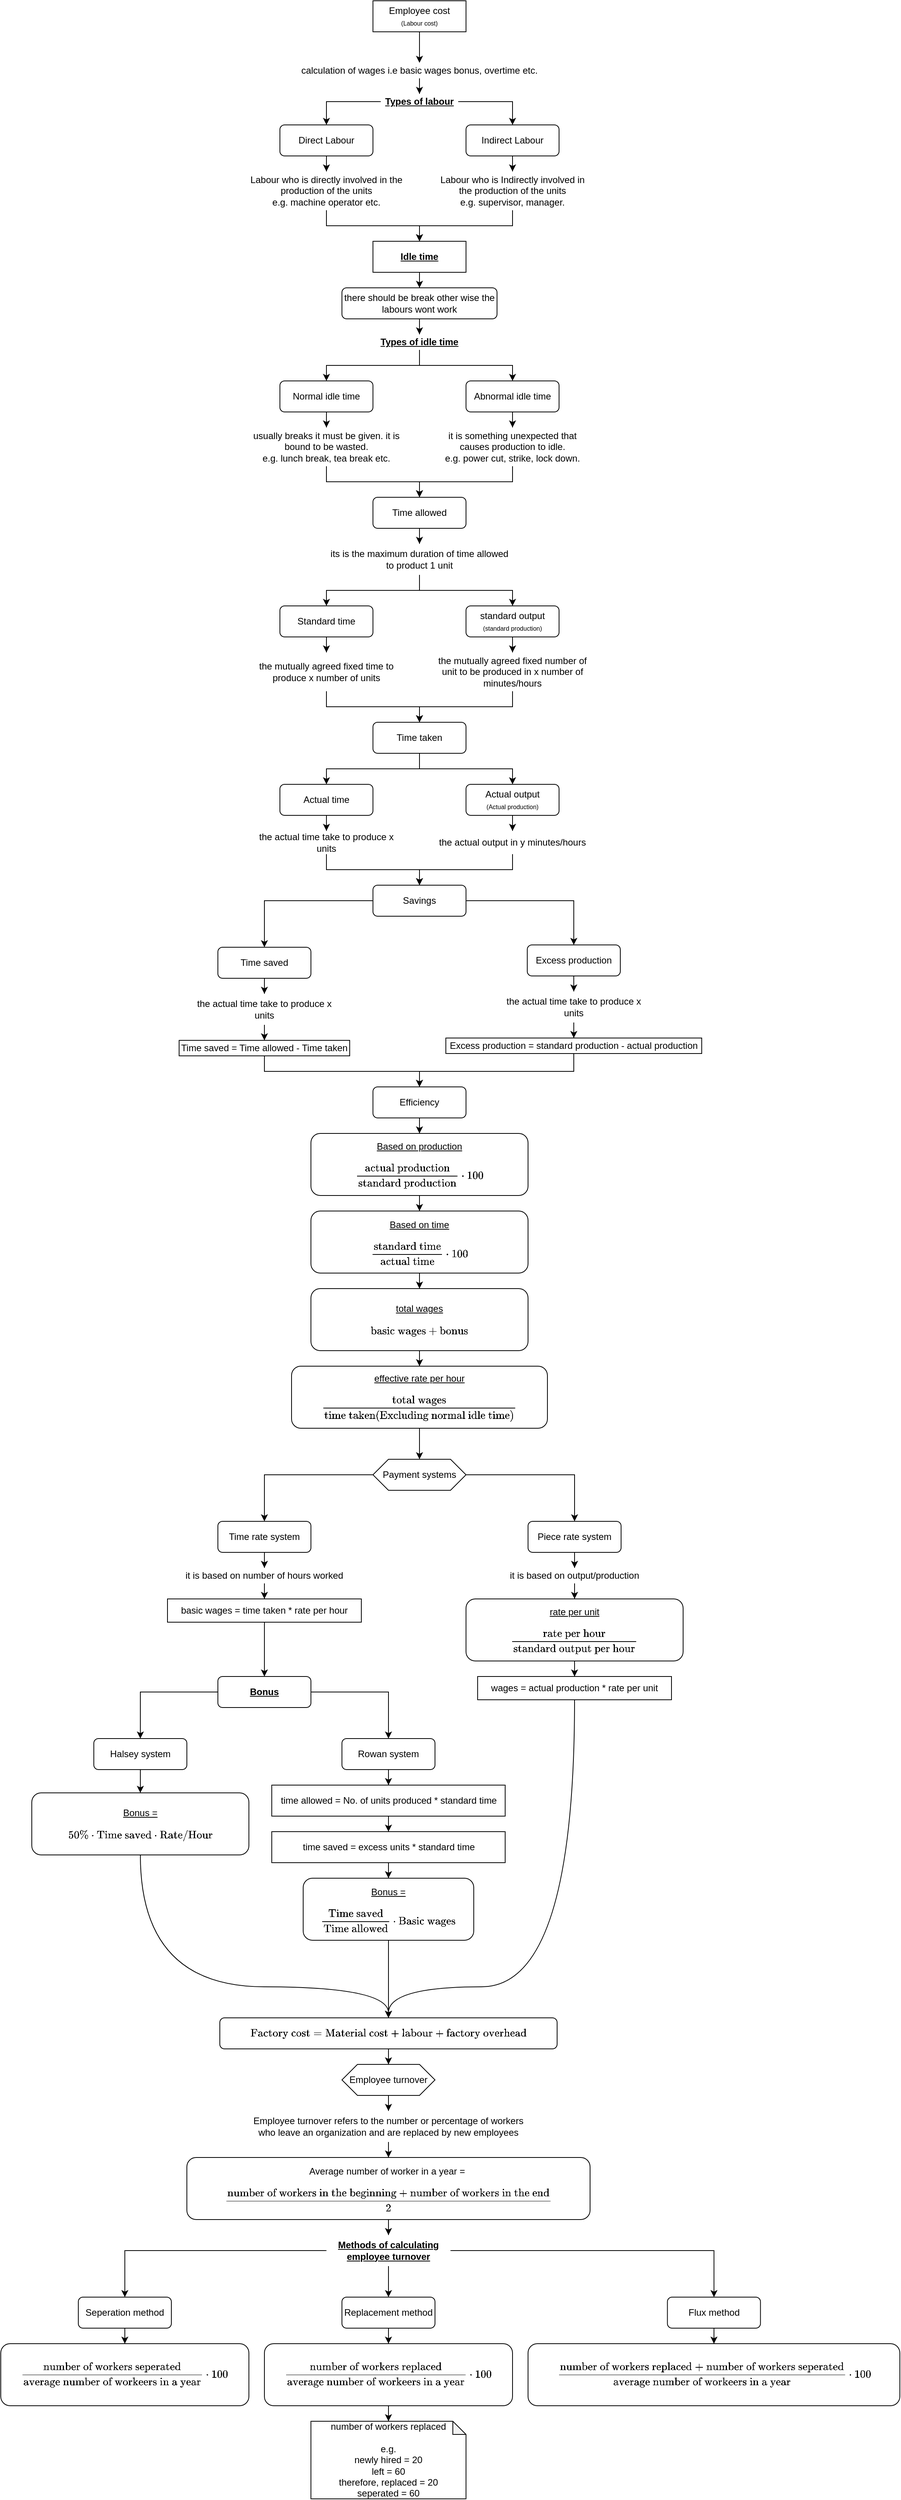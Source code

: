 <mxfile version="15.0.6" type="github">
  <diagram id="CyPvhByOn69fHsdpHqbr" name="Page-1">
    <mxGraphModel dx="1958" dy="627" grid="1" gridSize="10" guides="1" tooltips="1" connect="1" arrows="1" fold="1" page="1" pageScale="1" pageWidth="850" pageHeight="1100" math="1" shadow="0">
      <root>
        <mxCell id="0" />
        <mxCell id="1" parent="0" />
        <mxCell id="h90uzLbG_IrZYUISlAX0-3" style="edgeStyle=orthogonalEdgeStyle;rounded=0;orthogonalLoop=1;jettySize=auto;html=1;" parent="1" source="h90uzLbG_IrZYUISlAX0-1" target="h90uzLbG_IrZYUISlAX0-2" edge="1">
          <mxGeometry relative="1" as="geometry" />
        </mxCell>
        <mxCell id="h90uzLbG_IrZYUISlAX0-1" value="&lt;div&gt;Employee cost&lt;/div&gt;&lt;font style=&quot;font-size: 8px&quot;&gt;(Labour cost)&lt;/font&gt;" style="rounded=0;whiteSpace=wrap;html=1;" parent="1" vertex="1">
          <mxGeometry x="360" width="120" height="40" as="geometry" />
        </mxCell>
        <mxCell id="h90uzLbG_IrZYUISlAX0-8" style="edgeStyle=orthogonalEdgeStyle;rounded=0;orthogonalLoop=1;jettySize=auto;html=1;" parent="1" source="h90uzLbG_IrZYUISlAX0-2" target="h90uzLbG_IrZYUISlAX0-5" edge="1">
          <mxGeometry relative="1" as="geometry" />
        </mxCell>
        <mxCell id="h90uzLbG_IrZYUISlAX0-2" value="calculation of wages i.e basic wages bonus, overtime etc." style="text;html=1;strokeColor=none;fillColor=none;align=center;verticalAlign=middle;whiteSpace=wrap;rounded=0;" parent="1" vertex="1">
          <mxGeometry x="240" y="80" width="360" height="20" as="geometry" />
        </mxCell>
        <mxCell id="h90uzLbG_IrZYUISlAX0-11" style="edgeStyle=orthogonalEdgeStyle;rounded=0;orthogonalLoop=1;jettySize=auto;html=1;" parent="1" source="h90uzLbG_IrZYUISlAX0-5" target="h90uzLbG_IrZYUISlAX0-9" edge="1">
          <mxGeometry relative="1" as="geometry" />
        </mxCell>
        <mxCell id="h90uzLbG_IrZYUISlAX0-12" style="edgeStyle=orthogonalEdgeStyle;rounded=0;orthogonalLoop=1;jettySize=auto;html=1;" parent="1" source="h90uzLbG_IrZYUISlAX0-5" target="h90uzLbG_IrZYUISlAX0-10" edge="1">
          <mxGeometry relative="1" as="geometry" />
        </mxCell>
        <mxCell id="h90uzLbG_IrZYUISlAX0-5" value="&lt;u&gt;&lt;b&gt;Types of labour&lt;/b&gt;&lt;/u&gt;" style="text;html=1;strokeColor=none;fillColor=none;align=center;verticalAlign=middle;whiteSpace=wrap;rounded=0;" parent="1" vertex="1">
          <mxGeometry x="370" y="120" width="100" height="20" as="geometry" />
        </mxCell>
        <mxCell id="h90uzLbG_IrZYUISlAX0-15" style="edgeStyle=orthogonalEdgeStyle;rounded=0;orthogonalLoop=1;jettySize=auto;html=1;" parent="1" source="h90uzLbG_IrZYUISlAX0-9" target="h90uzLbG_IrZYUISlAX0-13" edge="1">
          <mxGeometry relative="1" as="geometry">
            <mxPoint x="300" y="220" as="targetPoint" />
          </mxGeometry>
        </mxCell>
        <mxCell id="h90uzLbG_IrZYUISlAX0-9" value="Direct Labour" style="rounded=1;whiteSpace=wrap;html=1;" parent="1" vertex="1">
          <mxGeometry x="240" y="160" width="120" height="40" as="geometry" />
        </mxCell>
        <mxCell id="h90uzLbG_IrZYUISlAX0-16" style="edgeStyle=orthogonalEdgeStyle;rounded=0;orthogonalLoop=1;jettySize=auto;html=1;" parent="1" source="h90uzLbG_IrZYUISlAX0-10" target="h90uzLbG_IrZYUISlAX0-14" edge="1">
          <mxGeometry relative="1" as="geometry" />
        </mxCell>
        <mxCell id="h90uzLbG_IrZYUISlAX0-10" value="Indirect Labour" style="rounded=1;whiteSpace=wrap;html=1;" parent="1" vertex="1">
          <mxGeometry x="480" y="160" width="120" height="40" as="geometry" />
        </mxCell>
        <mxCell id="h90uzLbG_IrZYUISlAX0-65" style="edgeStyle=orthogonalEdgeStyle;rounded=0;orthogonalLoop=1;jettySize=auto;html=1;" parent="1" source="h90uzLbG_IrZYUISlAX0-13" target="h90uzLbG_IrZYUISlAX0-17" edge="1">
          <mxGeometry relative="1" as="geometry" />
        </mxCell>
        <mxCell id="h90uzLbG_IrZYUISlAX0-13" value="&lt;div&gt;Labour who is directly involved in the production of the units&lt;/div&gt;e.g. machine operator etc." style="text;html=1;strokeColor=none;fillColor=none;align=center;verticalAlign=middle;whiteSpace=wrap;rounded=0;" parent="1" vertex="1">
          <mxGeometry x="200" y="220" width="200" height="50" as="geometry" />
        </mxCell>
        <mxCell id="h90uzLbG_IrZYUISlAX0-64" style="edgeStyle=orthogonalEdgeStyle;rounded=0;orthogonalLoop=1;jettySize=auto;html=1;" parent="1" source="h90uzLbG_IrZYUISlAX0-14" target="h90uzLbG_IrZYUISlAX0-17" edge="1">
          <mxGeometry relative="1" as="geometry" />
        </mxCell>
        <mxCell id="h90uzLbG_IrZYUISlAX0-14" value="Labour who is Indirectly involved in the production of the units&lt;br&gt;e.g. supervisor, manager." style="text;html=1;strokeColor=none;fillColor=none;align=center;verticalAlign=middle;whiteSpace=wrap;rounded=0;" parent="1" vertex="1">
          <mxGeometry x="440" y="220" width="200" height="50" as="geometry" />
        </mxCell>
        <mxCell id="h90uzLbG_IrZYUISlAX0-22" style="edgeStyle=orthogonalEdgeStyle;rounded=0;orthogonalLoop=1;jettySize=auto;html=1;" parent="1" source="h90uzLbG_IrZYUISlAX0-17" target="h90uzLbG_IrZYUISlAX0-21" edge="1">
          <mxGeometry relative="1" as="geometry" />
        </mxCell>
        <mxCell id="h90uzLbG_IrZYUISlAX0-17" value="&lt;u&gt;&lt;b&gt;Idle time&lt;br&gt;&lt;/b&gt;&lt;/u&gt;" style="rounded=0;whiteSpace=wrap;html=1;fontFamily=Helvetica;fontSize=12;fontColor=#000000;align=center;gradientColor=none;" parent="1" vertex="1">
          <mxGeometry x="360" y="310" width="120" height="40" as="geometry" />
        </mxCell>
        <mxCell id="h90uzLbG_IrZYUISlAX0-24" style="edgeStyle=orthogonalEdgeStyle;rounded=0;orthogonalLoop=1;jettySize=auto;html=1;" parent="1" source="h90uzLbG_IrZYUISlAX0-21" target="h90uzLbG_IrZYUISlAX0-23" edge="1">
          <mxGeometry relative="1" as="geometry" />
        </mxCell>
        <mxCell id="h90uzLbG_IrZYUISlAX0-21" value="there should be break other wise the labours wont work" style="rounded=1;whiteSpace=wrap;html=1;" parent="1" vertex="1">
          <mxGeometry x="320" y="370" width="200" height="40" as="geometry" />
        </mxCell>
        <mxCell id="h90uzLbG_IrZYUISlAX0-27" style="edgeStyle=orthogonalEdgeStyle;rounded=0;orthogonalLoop=1;jettySize=auto;html=1;" parent="1" source="h90uzLbG_IrZYUISlAX0-23" target="h90uzLbG_IrZYUISlAX0-25" edge="1">
          <mxGeometry relative="1" as="geometry" />
        </mxCell>
        <mxCell id="h90uzLbG_IrZYUISlAX0-28" style="edgeStyle=orthogonalEdgeStyle;rounded=0;orthogonalLoop=1;jettySize=auto;html=1;" parent="1" source="h90uzLbG_IrZYUISlAX0-23" target="h90uzLbG_IrZYUISlAX0-26" edge="1">
          <mxGeometry relative="1" as="geometry" />
        </mxCell>
        <mxCell id="h90uzLbG_IrZYUISlAX0-23" value="&lt;u&gt;&lt;b&gt;Types of idle time&lt;br&gt;&lt;/b&gt;&lt;/u&gt;" style="text;html=1;strokeColor=none;fillColor=none;align=center;verticalAlign=middle;whiteSpace=wrap;rounded=0;" parent="1" vertex="1">
          <mxGeometry x="360" y="430" width="120" height="20" as="geometry" />
        </mxCell>
        <mxCell id="h90uzLbG_IrZYUISlAX0-30" style="edgeStyle=orthogonalEdgeStyle;rounded=0;orthogonalLoop=1;jettySize=auto;html=1;" parent="1" source="h90uzLbG_IrZYUISlAX0-25" target="h90uzLbG_IrZYUISlAX0-29" edge="1">
          <mxGeometry relative="1" as="geometry" />
        </mxCell>
        <mxCell id="h90uzLbG_IrZYUISlAX0-25" value="Normal idle time" style="rounded=1;whiteSpace=wrap;html=1;" parent="1" vertex="1">
          <mxGeometry x="240" y="490" width="120" height="40" as="geometry" />
        </mxCell>
        <mxCell id="h90uzLbG_IrZYUISlAX0-32" style="edgeStyle=orthogonalEdgeStyle;rounded=0;orthogonalLoop=1;jettySize=auto;html=1;" parent="1" source="h90uzLbG_IrZYUISlAX0-26" target="h90uzLbG_IrZYUISlAX0-31" edge="1">
          <mxGeometry relative="1" as="geometry" />
        </mxCell>
        <mxCell id="h90uzLbG_IrZYUISlAX0-26" value="Abnormal idle time" style="rounded=1;whiteSpace=wrap;html=1;" parent="1" vertex="1">
          <mxGeometry x="480" y="490" width="120" height="40" as="geometry" />
        </mxCell>
        <mxCell id="h90uzLbG_IrZYUISlAX0-35" style="edgeStyle=orthogonalEdgeStyle;rounded=0;orthogonalLoop=1;jettySize=auto;html=1;" parent="1" source="h90uzLbG_IrZYUISlAX0-29" target="h90uzLbG_IrZYUISlAX0-33" edge="1">
          <mxGeometry relative="1" as="geometry" />
        </mxCell>
        <mxCell id="h90uzLbG_IrZYUISlAX0-29" value="&lt;div&gt;usually breaks it must be given. it is bound to be wasted.&lt;/div&gt;&lt;div&gt;e.g. lunch break, tea break etc.&lt;br&gt;&lt;/div&gt;" style="text;html=1;strokeColor=none;fillColor=none;align=center;verticalAlign=middle;whiteSpace=wrap;rounded=0;" parent="1" vertex="1">
          <mxGeometry x="200" y="550" width="200" height="50" as="geometry" />
        </mxCell>
        <mxCell id="h90uzLbG_IrZYUISlAX0-34" style="edgeStyle=orthogonalEdgeStyle;rounded=0;orthogonalLoop=1;jettySize=auto;html=1;" parent="1" source="h90uzLbG_IrZYUISlAX0-31" target="h90uzLbG_IrZYUISlAX0-33" edge="1">
          <mxGeometry relative="1" as="geometry" />
        </mxCell>
        <mxCell id="h90uzLbG_IrZYUISlAX0-31" value="&lt;div&gt;it is something unexpected that causes production to idle.&lt;/div&gt;&lt;div&gt;e.g. power cut, strike, lock down.&lt;br&gt;&lt;/div&gt;" style="text;html=1;strokeColor=none;fillColor=none;align=center;verticalAlign=middle;whiteSpace=wrap;rounded=0;" parent="1" vertex="1">
          <mxGeometry x="440" y="550" width="200" height="50" as="geometry" />
        </mxCell>
        <mxCell id="h90uzLbG_IrZYUISlAX0-40" style="edgeStyle=orthogonalEdgeStyle;rounded=0;orthogonalLoop=1;jettySize=auto;html=1;" parent="1" source="h90uzLbG_IrZYUISlAX0-33" target="h90uzLbG_IrZYUISlAX0-37" edge="1">
          <mxGeometry relative="1" as="geometry" />
        </mxCell>
        <mxCell id="h90uzLbG_IrZYUISlAX0-33" value="Time allowed" style="rounded=1;whiteSpace=wrap;html=1;" parent="1" vertex="1">
          <mxGeometry x="360" y="640" width="120" height="40" as="geometry" />
        </mxCell>
        <mxCell id="h90uzLbG_IrZYUISlAX0-44" style="edgeStyle=orthogonalEdgeStyle;rounded=0;orthogonalLoop=1;jettySize=auto;html=1;" parent="1" source="h90uzLbG_IrZYUISlAX0-37" target="h90uzLbG_IrZYUISlAX0-42" edge="1">
          <mxGeometry relative="1" as="geometry" />
        </mxCell>
        <mxCell id="h90uzLbG_IrZYUISlAX0-45" style="edgeStyle=orthogonalEdgeStyle;rounded=0;orthogonalLoop=1;jettySize=auto;html=1;" parent="1" source="h90uzLbG_IrZYUISlAX0-37" target="h90uzLbG_IrZYUISlAX0-43" edge="1">
          <mxGeometry relative="1" as="geometry" />
        </mxCell>
        <mxCell id="h90uzLbG_IrZYUISlAX0-37" value="its is the maximum duration of time allowed to product 1 unit" style="text;html=1;strokeColor=none;fillColor=none;align=center;verticalAlign=middle;whiteSpace=wrap;rounded=0;" parent="1" vertex="1">
          <mxGeometry x="300" y="700" width="240" height="40" as="geometry" />
        </mxCell>
        <mxCell id="h90uzLbG_IrZYUISlAX0-47" style="edgeStyle=orthogonalEdgeStyle;rounded=0;orthogonalLoop=1;jettySize=auto;html=1;" parent="1" source="h90uzLbG_IrZYUISlAX0-42" target="h90uzLbG_IrZYUISlAX0-46" edge="1">
          <mxGeometry relative="1" as="geometry" />
        </mxCell>
        <mxCell id="h90uzLbG_IrZYUISlAX0-42" value="Standard time" style="rounded=1;whiteSpace=wrap;html=1;" parent="1" vertex="1">
          <mxGeometry x="240" y="780" width="120" height="40" as="geometry" />
        </mxCell>
        <mxCell id="h90uzLbG_IrZYUISlAX0-49" style="edgeStyle=orthogonalEdgeStyle;rounded=0;orthogonalLoop=1;jettySize=auto;html=1;" parent="1" source="h90uzLbG_IrZYUISlAX0-43" target="h90uzLbG_IrZYUISlAX0-48" edge="1">
          <mxGeometry relative="1" as="geometry" />
        </mxCell>
        <mxCell id="h90uzLbG_IrZYUISlAX0-43" value="&lt;div&gt;standard output&lt;/div&gt;&lt;font style=&quot;font-size: 8px&quot;&gt;(standard production)&lt;/font&gt;" style="rounded=1;whiteSpace=wrap;html=1;" parent="1" vertex="1">
          <mxGeometry x="480" y="780" width="120" height="40" as="geometry" />
        </mxCell>
        <mxCell id="h90uzLbG_IrZYUISlAX0-52" style="edgeStyle=orthogonalEdgeStyle;rounded=0;orthogonalLoop=1;jettySize=auto;html=1;" parent="1" source="h90uzLbG_IrZYUISlAX0-46" target="h90uzLbG_IrZYUISlAX0-50" edge="1">
          <mxGeometry relative="1" as="geometry" />
        </mxCell>
        <mxCell id="h90uzLbG_IrZYUISlAX0-46" value="the mutually agreed fixed time to produce x number of units" style="text;html=1;strokeColor=none;fillColor=none;align=center;verticalAlign=middle;whiteSpace=wrap;rounded=0;" parent="1" vertex="1">
          <mxGeometry x="200" y="840" width="200" height="50" as="geometry" />
        </mxCell>
        <mxCell id="h90uzLbG_IrZYUISlAX0-51" style="edgeStyle=orthogonalEdgeStyle;rounded=0;orthogonalLoop=1;jettySize=auto;html=1;" parent="1" source="h90uzLbG_IrZYUISlAX0-48" target="h90uzLbG_IrZYUISlAX0-50" edge="1">
          <mxGeometry relative="1" as="geometry" />
        </mxCell>
        <mxCell id="h90uzLbG_IrZYUISlAX0-48" value="the mutually agreed fixed number of unit to be produced in x number of minutes/hours" style="text;html=1;strokeColor=none;fillColor=none;align=center;verticalAlign=middle;whiteSpace=wrap;rounded=0;" parent="1" vertex="1">
          <mxGeometry x="440" y="840" width="200" height="50" as="geometry" />
        </mxCell>
        <mxCell id="h90uzLbG_IrZYUISlAX0-56" style="edgeStyle=orthogonalEdgeStyle;rounded=0;orthogonalLoop=1;jettySize=auto;html=1;" parent="1" source="h90uzLbG_IrZYUISlAX0-50" target="h90uzLbG_IrZYUISlAX0-53" edge="1">
          <mxGeometry relative="1" as="geometry" />
        </mxCell>
        <mxCell id="h90uzLbG_IrZYUISlAX0-57" style="edgeStyle=orthogonalEdgeStyle;rounded=0;orthogonalLoop=1;jettySize=auto;html=1;" parent="1" source="h90uzLbG_IrZYUISlAX0-50" target="h90uzLbG_IrZYUISlAX0-54" edge="1">
          <mxGeometry relative="1" as="geometry" />
        </mxCell>
        <mxCell id="h90uzLbG_IrZYUISlAX0-50" value="Time taken" style="rounded=1;whiteSpace=wrap;html=1;" parent="1" vertex="1">
          <mxGeometry x="360" y="930" width="120" height="40" as="geometry" />
        </mxCell>
        <mxCell id="h90uzLbG_IrZYUISlAX0-61" style="edgeStyle=orthogonalEdgeStyle;rounded=0;orthogonalLoop=1;jettySize=auto;html=1;" parent="1" source="h90uzLbG_IrZYUISlAX0-53" target="h90uzLbG_IrZYUISlAX0-60" edge="1">
          <mxGeometry relative="1" as="geometry" />
        </mxCell>
        <mxCell id="h90uzLbG_IrZYUISlAX0-53" value="Actual time" style="rounded=1;whiteSpace=wrap;html=1;" parent="1" vertex="1">
          <mxGeometry x="240" y="1010" width="120" height="40" as="geometry" />
        </mxCell>
        <mxCell id="h90uzLbG_IrZYUISlAX0-63" style="edgeStyle=orthogonalEdgeStyle;rounded=0;orthogonalLoop=1;jettySize=auto;html=1;" parent="1" source="h90uzLbG_IrZYUISlAX0-54" target="h90uzLbG_IrZYUISlAX0-62" edge="1">
          <mxGeometry relative="1" as="geometry" />
        </mxCell>
        <mxCell id="h90uzLbG_IrZYUISlAX0-54" value="&lt;div&gt;Actual output&lt;/div&gt;&lt;font style=&quot;font-size: 8px&quot;&gt;(Actual production)&lt;/font&gt;" style="rounded=1;whiteSpace=wrap;html=1;" parent="1" vertex="1">
          <mxGeometry x="480" y="1010" width="120" height="40" as="geometry" />
        </mxCell>
        <mxCell id="h90uzLbG_IrZYUISlAX0-68" style="edgeStyle=orthogonalEdgeStyle;rounded=0;orthogonalLoop=1;jettySize=auto;html=1;" parent="1" source="h90uzLbG_IrZYUISlAX0-60" target="h90uzLbG_IrZYUISlAX0-66" edge="1">
          <mxGeometry relative="1" as="geometry" />
        </mxCell>
        <mxCell id="h90uzLbG_IrZYUISlAX0-60" value="the actual time take to produce x units" style="text;html=1;strokeColor=none;fillColor=none;align=center;verticalAlign=middle;whiteSpace=wrap;rounded=0;" parent="1" vertex="1">
          <mxGeometry x="200" y="1070" width="200" height="30" as="geometry" />
        </mxCell>
        <mxCell id="h90uzLbG_IrZYUISlAX0-67" style="edgeStyle=orthogonalEdgeStyle;rounded=0;orthogonalLoop=1;jettySize=auto;html=1;" parent="1" source="h90uzLbG_IrZYUISlAX0-62" target="h90uzLbG_IrZYUISlAX0-66" edge="1">
          <mxGeometry relative="1" as="geometry" />
        </mxCell>
        <mxCell id="h90uzLbG_IrZYUISlAX0-62" value="the actual output in y minutes/hours" style="text;html=1;strokeColor=none;fillColor=none;align=center;verticalAlign=middle;whiteSpace=wrap;rounded=0;" parent="1" vertex="1">
          <mxGeometry x="440" y="1070" width="200" height="30" as="geometry" />
        </mxCell>
        <mxCell id="h90uzLbG_IrZYUISlAX0-71" style="edgeStyle=orthogonalEdgeStyle;rounded=0;orthogonalLoop=1;jettySize=auto;html=1;" parent="1" source="h90uzLbG_IrZYUISlAX0-66" target="h90uzLbG_IrZYUISlAX0-69" edge="1">
          <mxGeometry relative="1" as="geometry" />
        </mxCell>
        <mxCell id="h90uzLbG_IrZYUISlAX0-72" style="edgeStyle=orthogonalEdgeStyle;rounded=0;orthogonalLoop=1;jettySize=auto;html=1;" parent="1" source="h90uzLbG_IrZYUISlAX0-66" target="h90uzLbG_IrZYUISlAX0-70" edge="1">
          <mxGeometry relative="1" as="geometry" />
        </mxCell>
        <mxCell id="h90uzLbG_IrZYUISlAX0-66" value="Savings" style="rounded=1;whiteSpace=wrap;html=1;" parent="1" vertex="1">
          <mxGeometry x="360" y="1140" width="120" height="40" as="geometry" />
        </mxCell>
        <mxCell id="h90uzLbG_IrZYUISlAX0-74" style="edgeStyle=orthogonalEdgeStyle;rounded=0;orthogonalLoop=1;jettySize=auto;html=1;" parent="1" source="h90uzLbG_IrZYUISlAX0-69" target="h90uzLbG_IrZYUISlAX0-73" edge="1">
          <mxGeometry relative="1" as="geometry" />
        </mxCell>
        <mxCell id="h90uzLbG_IrZYUISlAX0-69" value="Time saved" style="rounded=1;whiteSpace=wrap;html=1;" parent="1" vertex="1">
          <mxGeometry x="160" y="1220" width="120" height="40" as="geometry" />
        </mxCell>
        <mxCell id="h90uzLbG_IrZYUISlAX0-76" style="edgeStyle=orthogonalEdgeStyle;rounded=0;orthogonalLoop=1;jettySize=auto;html=1;" parent="1" source="h90uzLbG_IrZYUISlAX0-70" target="h90uzLbG_IrZYUISlAX0-75" edge="1">
          <mxGeometry relative="1" as="geometry" />
        </mxCell>
        <mxCell id="h90uzLbG_IrZYUISlAX0-70" value="Excess production" style="rounded=1;whiteSpace=wrap;html=1;" parent="1" vertex="1">
          <mxGeometry x="559" y="1217" width="120" height="40" as="geometry" />
        </mxCell>
        <mxCell id="h90uzLbG_IrZYUISlAX0-82" style="edgeStyle=orthogonalEdgeStyle;rounded=0;orthogonalLoop=1;jettySize=auto;html=1;entryX=0.5;entryY=0;entryDx=0;entryDy=0;" parent="1" source="h90uzLbG_IrZYUISlAX0-73" target="h90uzLbG_IrZYUISlAX0-80" edge="1">
          <mxGeometry relative="1" as="geometry" />
        </mxCell>
        <mxCell id="h90uzLbG_IrZYUISlAX0-73" value="the actual time take to produce x units" style="text;html=1;strokeColor=none;fillColor=none;align=center;verticalAlign=middle;whiteSpace=wrap;rounded=0;" parent="1" vertex="1">
          <mxGeometry x="120" y="1280" width="200" height="40" as="geometry" />
        </mxCell>
        <mxCell id="h90uzLbG_IrZYUISlAX0-84" style="edgeStyle=orthogonalEdgeStyle;rounded=0;orthogonalLoop=1;jettySize=auto;html=1;" parent="1" source="h90uzLbG_IrZYUISlAX0-75" target="h90uzLbG_IrZYUISlAX0-83" edge="1">
          <mxGeometry relative="1" as="geometry" />
        </mxCell>
        <mxCell id="h90uzLbG_IrZYUISlAX0-75" value="the actual time take to produce x units" style="text;html=1;strokeColor=none;fillColor=none;align=center;verticalAlign=middle;whiteSpace=wrap;rounded=0;" parent="1" vertex="1">
          <mxGeometry x="519" y="1277" width="200" height="40" as="geometry" />
        </mxCell>
        <mxCell id="h90uzLbG_IrZYUISlAX0-87" style="edgeStyle=orthogonalEdgeStyle;rounded=0;orthogonalLoop=1;jettySize=auto;html=1;" parent="1" source="h90uzLbG_IrZYUISlAX0-80" target="h90uzLbG_IrZYUISlAX0-85" edge="1">
          <mxGeometry relative="1" as="geometry">
            <Array as="points">
              <mxPoint x="220" y="1380" />
              <mxPoint x="420" y="1380" />
            </Array>
          </mxGeometry>
        </mxCell>
        <mxCell id="h90uzLbG_IrZYUISlAX0-80" value="Time saved = Time allowed - Time taken" style="rounded=0;whiteSpace=wrap;html=1;" parent="1" vertex="1">
          <mxGeometry x="110" y="1340" width="220" height="20" as="geometry" />
        </mxCell>
        <mxCell id="h90uzLbG_IrZYUISlAX0-86" style="edgeStyle=orthogonalEdgeStyle;rounded=0;orthogonalLoop=1;jettySize=auto;html=1;" parent="1" source="h90uzLbG_IrZYUISlAX0-83" target="h90uzLbG_IrZYUISlAX0-85" edge="1">
          <mxGeometry relative="1" as="geometry">
            <Array as="points">
              <mxPoint x="619" y="1380" />
              <mxPoint x="420" y="1380" />
            </Array>
          </mxGeometry>
        </mxCell>
        <mxCell id="h90uzLbG_IrZYUISlAX0-83" value="Excess production = standard production - actual production" style="rounded=0;whiteSpace=wrap;html=1;" parent="1" vertex="1">
          <mxGeometry x="454" y="1337" width="330" height="20" as="geometry" />
        </mxCell>
        <mxCell id="h90uzLbG_IrZYUISlAX0-90" style="edgeStyle=orthogonalEdgeStyle;rounded=0;orthogonalLoop=1;jettySize=auto;html=1;" parent="1" source="h90uzLbG_IrZYUISlAX0-85" target="h90uzLbG_IrZYUISlAX0-88" edge="1">
          <mxGeometry relative="1" as="geometry" />
        </mxCell>
        <mxCell id="h90uzLbG_IrZYUISlAX0-85" value="Efficiency" style="rounded=1;whiteSpace=wrap;html=1;" parent="1" vertex="1">
          <mxGeometry x="360" y="1400" width="120" height="40" as="geometry" />
        </mxCell>
        <mxCell id="h90uzLbG_IrZYUISlAX0-91" style="edgeStyle=orthogonalEdgeStyle;rounded=0;orthogonalLoop=1;jettySize=auto;html=1;" parent="1" source="h90uzLbG_IrZYUISlAX0-88" target="h90uzLbG_IrZYUISlAX0-89" edge="1">
          <mxGeometry relative="1" as="geometry" />
        </mxCell>
        <mxCell id="h90uzLbG_IrZYUISlAX0-88" value="&lt;div&gt;&lt;u&gt;Based on production&lt;/u&gt;&lt;/div&gt;&lt;div&gt;&lt;u&gt;&lt;br&gt;&lt;/u&gt;&lt;/div&gt;&lt;div&gt;`\text{actual production}/\text{standard production}*100`&lt;br&gt;&lt;/div&gt;" style="rounded=1;whiteSpace=wrap;html=1;" parent="1" vertex="1">
          <mxGeometry x="280" y="1460" width="280" height="80" as="geometry" />
        </mxCell>
        <mxCell id="h90uzLbG_IrZYUISlAX0-97" style="edgeStyle=orthogonalEdgeStyle;rounded=0;orthogonalLoop=1;jettySize=auto;html=1;" parent="1" source="h90uzLbG_IrZYUISlAX0-89" target="h90uzLbG_IrZYUISlAX0-92" edge="1">
          <mxGeometry relative="1" as="geometry" />
        </mxCell>
        <mxCell id="h90uzLbG_IrZYUISlAX0-89" value="&lt;div&gt;&lt;u&gt;Based on time&lt;br&gt;&lt;/u&gt;&lt;/div&gt;&lt;div&gt;&lt;u&gt;&lt;br&gt;&lt;/u&gt;&lt;/div&gt;&lt;div&gt;`\text{standard time}/\text{actual time}*100`&lt;br&gt;&lt;/div&gt;" style="rounded=1;whiteSpace=wrap;html=1;" parent="1" vertex="1">
          <mxGeometry x="280" y="1560" width="280" height="80" as="geometry" />
        </mxCell>
        <mxCell id="h90uzLbG_IrZYUISlAX0-94" style="edgeStyle=orthogonalEdgeStyle;rounded=0;orthogonalLoop=1;jettySize=auto;html=1;" parent="1" source="h90uzLbG_IrZYUISlAX0-92" target="h90uzLbG_IrZYUISlAX0-93" edge="1">
          <mxGeometry relative="1" as="geometry" />
        </mxCell>
        <mxCell id="h90uzLbG_IrZYUISlAX0-92" value="&lt;div&gt;&lt;u&gt;total wages&lt;br&gt;&lt;/u&gt;&lt;/div&gt;&lt;div&gt;&lt;u&gt;&lt;br&gt;&lt;/u&gt;&lt;/div&gt;&lt;div&gt;`\text{basic wages}+\text{bonus}`&lt;br&gt;&lt;/div&gt;" style="rounded=1;whiteSpace=wrap;html=1;" parent="1" vertex="1">
          <mxGeometry x="280" y="1660" width="280" height="80" as="geometry" />
        </mxCell>
        <mxCell id="h90uzLbG_IrZYUISlAX0-96" style="edgeStyle=orthogonalEdgeStyle;rounded=0;orthogonalLoop=1;jettySize=auto;html=1;" parent="1" source="h90uzLbG_IrZYUISlAX0-93" target="h90uzLbG_IrZYUISlAX0-95" edge="1">
          <mxGeometry relative="1" as="geometry" />
        </mxCell>
        <mxCell id="h90uzLbG_IrZYUISlAX0-93" value="&lt;div&gt;&lt;u&gt;effective rate per hour&lt;br&gt;&lt;/u&gt;&lt;/div&gt;&lt;div&gt;&lt;u&gt;&lt;br&gt;&lt;/u&gt;&lt;/div&gt;&lt;div&gt;`\text{total wages}/\text{time taken(Excluding normal idle time)}`&lt;br&gt;&lt;/div&gt;" style="rounded=1;whiteSpace=wrap;html=1;" parent="1" vertex="1">
          <mxGeometry x="255" y="1760" width="330" height="80" as="geometry" />
        </mxCell>
        <mxCell id="h90uzLbG_IrZYUISlAX0-100" style="edgeStyle=orthogonalEdgeStyle;rounded=0;orthogonalLoop=1;jettySize=auto;html=1;" parent="1" source="h90uzLbG_IrZYUISlAX0-95" target="h90uzLbG_IrZYUISlAX0-98" edge="1">
          <mxGeometry relative="1" as="geometry" />
        </mxCell>
        <mxCell id="h90uzLbG_IrZYUISlAX0-101" style="edgeStyle=orthogonalEdgeStyle;rounded=0;orthogonalLoop=1;jettySize=auto;html=1;" parent="1" source="h90uzLbG_IrZYUISlAX0-95" target="h90uzLbG_IrZYUISlAX0-99" edge="1">
          <mxGeometry relative="1" as="geometry" />
        </mxCell>
        <mxCell id="h90uzLbG_IrZYUISlAX0-95" value="Payment systems" style="shape=hexagon;perimeter=hexagonPerimeter2;whiteSpace=wrap;html=1;fixedSize=1;" parent="1" vertex="1">
          <mxGeometry x="360" y="1880" width="120" height="40" as="geometry" />
        </mxCell>
        <mxCell id="h90uzLbG_IrZYUISlAX0-103" style="edgeStyle=orthogonalEdgeStyle;rounded=0;orthogonalLoop=1;jettySize=auto;html=1;" parent="1" source="h90uzLbG_IrZYUISlAX0-98" target="h90uzLbG_IrZYUISlAX0-102" edge="1">
          <mxGeometry relative="1" as="geometry" />
        </mxCell>
        <mxCell id="h90uzLbG_IrZYUISlAX0-98" value="Time rate system" style="rounded=1;whiteSpace=wrap;html=1;" parent="1" vertex="1">
          <mxGeometry x="160" y="1960" width="120" height="40" as="geometry" />
        </mxCell>
        <mxCell id="h90uzLbG_IrZYUISlAX0-105" style="edgeStyle=orthogonalEdgeStyle;rounded=0;orthogonalLoop=1;jettySize=auto;html=1;" parent="1" source="h90uzLbG_IrZYUISlAX0-99" target="h90uzLbG_IrZYUISlAX0-104" edge="1">
          <mxGeometry relative="1" as="geometry" />
        </mxCell>
        <mxCell id="h90uzLbG_IrZYUISlAX0-99" value="Piece rate system" style="rounded=1;whiteSpace=wrap;html=1;" parent="1" vertex="1">
          <mxGeometry x="560" y="1960" width="120" height="40" as="geometry" />
        </mxCell>
        <mxCell id="h90uzLbG_IrZYUISlAX0-107" style="edgeStyle=orthogonalEdgeStyle;rounded=0;orthogonalLoop=1;jettySize=auto;html=1;" parent="1" source="h90uzLbG_IrZYUISlAX0-102" target="h90uzLbG_IrZYUISlAX0-106" edge="1">
          <mxGeometry relative="1" as="geometry" />
        </mxCell>
        <mxCell id="h90uzLbG_IrZYUISlAX0-102" value="it is based on number of hours worked" style="text;html=1;strokeColor=none;fillColor=none;align=center;verticalAlign=middle;whiteSpace=wrap;rounded=0;" parent="1" vertex="1">
          <mxGeometry x="80" y="2020" width="280" height="20" as="geometry" />
        </mxCell>
        <mxCell id="h90uzLbG_IrZYUISlAX0-111" style="edgeStyle=orthogonalEdgeStyle;rounded=0;orthogonalLoop=1;jettySize=auto;html=1;" parent="1" source="h90uzLbG_IrZYUISlAX0-104" target="h90uzLbG_IrZYUISlAX0-110" edge="1">
          <mxGeometry relative="1" as="geometry" />
        </mxCell>
        <mxCell id="h90uzLbG_IrZYUISlAX0-104" value="it is based on output/production" style="text;html=1;strokeColor=none;fillColor=none;align=center;verticalAlign=middle;whiteSpace=wrap;rounded=0;" parent="1" vertex="1">
          <mxGeometry x="480" y="2020" width="280" height="20" as="geometry" />
        </mxCell>
        <mxCell id="h90uzLbG_IrZYUISlAX0-115" style="edgeStyle=orthogonalEdgeStyle;rounded=0;orthogonalLoop=1;jettySize=auto;html=1;entryX=0.5;entryY=0;entryDx=0;entryDy=0;" parent="1" source="h90uzLbG_IrZYUISlAX0-106" target="h90uzLbG_IrZYUISlAX0-114" edge="1">
          <mxGeometry relative="1" as="geometry" />
        </mxCell>
        <mxCell id="h90uzLbG_IrZYUISlAX0-106" value="basic wages = time taken * rate per hour" style="rounded=0;whiteSpace=wrap;html=1;" parent="1" vertex="1">
          <mxGeometry x="95" y="2060" width="250" height="30" as="geometry" />
        </mxCell>
        <mxCell id="h90uzLbG_IrZYUISlAX0-147" style="edgeStyle=orthogonalEdgeStyle;curved=1;rounded=0;orthogonalLoop=1;jettySize=auto;html=1;" parent="1" source="h90uzLbG_IrZYUISlAX0-108" target="h90uzLbG_IrZYUISlAX0-130" edge="1">
          <mxGeometry relative="1" as="geometry">
            <Array as="points">
              <mxPoint x="620" y="2560" />
              <mxPoint x="380" y="2560" />
            </Array>
          </mxGeometry>
        </mxCell>
        <mxCell id="h90uzLbG_IrZYUISlAX0-108" value="wages = actual production * rate per unit" style="rounded=0;whiteSpace=wrap;html=1;" parent="1" vertex="1">
          <mxGeometry x="495" y="2160" width="250" height="30" as="geometry" />
        </mxCell>
        <mxCell id="h90uzLbG_IrZYUISlAX0-113" style="edgeStyle=orthogonalEdgeStyle;rounded=0;orthogonalLoop=1;jettySize=auto;html=1;entryX=0.5;entryY=0;entryDx=0;entryDy=0;" parent="1" source="h90uzLbG_IrZYUISlAX0-110" target="h90uzLbG_IrZYUISlAX0-108" edge="1">
          <mxGeometry relative="1" as="geometry" />
        </mxCell>
        <mxCell id="h90uzLbG_IrZYUISlAX0-110" value="&lt;div&gt;&lt;u&gt;rate per unit&lt;br&gt;&lt;/u&gt;&lt;/div&gt;&lt;div&gt;&lt;u&gt;&lt;br&gt;&lt;/u&gt;&lt;/div&gt;&lt;div&gt;`\text{rate per hour}/\text{standard output per hour}`&lt;br&gt;&lt;/div&gt;" style="rounded=1;whiteSpace=wrap;html=1;" parent="1" vertex="1">
          <mxGeometry x="480" y="2060" width="280" height="80" as="geometry" />
        </mxCell>
        <mxCell id="h90uzLbG_IrZYUISlAX0-118" style="edgeStyle=orthogonalEdgeStyle;rounded=0;orthogonalLoop=1;jettySize=auto;html=1;" parent="1" source="h90uzLbG_IrZYUISlAX0-114" target="h90uzLbG_IrZYUISlAX0-117" edge="1">
          <mxGeometry relative="1" as="geometry" />
        </mxCell>
        <mxCell id="h90uzLbG_IrZYUISlAX0-119" style="edgeStyle=orthogonalEdgeStyle;rounded=0;orthogonalLoop=1;jettySize=auto;html=1;" parent="1" source="h90uzLbG_IrZYUISlAX0-114" target="h90uzLbG_IrZYUISlAX0-116" edge="1">
          <mxGeometry relative="1" as="geometry" />
        </mxCell>
        <mxCell id="h90uzLbG_IrZYUISlAX0-114" value="&lt;u&gt;&lt;b&gt;Bonus&lt;/b&gt;&lt;/u&gt;" style="rounded=1;whiteSpace=wrap;html=1;" parent="1" vertex="1">
          <mxGeometry x="160" y="2160" width="120" height="40" as="geometry" />
        </mxCell>
        <mxCell id="h90uzLbG_IrZYUISlAX0-123" style="edgeStyle=orthogonalEdgeStyle;rounded=0;orthogonalLoop=1;jettySize=auto;html=1;" parent="1" source="h90uzLbG_IrZYUISlAX0-116" target="h90uzLbG_IrZYUISlAX0-122" edge="1">
          <mxGeometry relative="1" as="geometry" />
        </mxCell>
        <mxCell id="h90uzLbG_IrZYUISlAX0-116" value="Halsey system" style="rounded=1;whiteSpace=wrap;html=1;" parent="1" vertex="1">
          <mxGeometry y="2240" width="120" height="40" as="geometry" />
        </mxCell>
        <mxCell id="h90uzLbG_IrZYUISlAX0-126" style="edgeStyle=orthogonalEdgeStyle;rounded=0;orthogonalLoop=1;jettySize=auto;html=1;" parent="1" source="h90uzLbG_IrZYUISlAX0-117" target="h90uzLbG_IrZYUISlAX0-125" edge="1">
          <mxGeometry relative="1" as="geometry" />
        </mxCell>
        <mxCell id="h90uzLbG_IrZYUISlAX0-117" value="Rowan system" style="rounded=1;whiteSpace=wrap;html=1;" parent="1" vertex="1">
          <mxGeometry x="320" y="2240" width="120" height="40" as="geometry" />
        </mxCell>
        <mxCell id="h90uzLbG_IrZYUISlAX0-148" style="edgeStyle=orthogonalEdgeStyle;curved=1;rounded=0;orthogonalLoop=1;jettySize=auto;html=1;entryX=0.5;entryY=0;entryDx=0;entryDy=0;" parent="1" source="h90uzLbG_IrZYUISlAX0-122" target="h90uzLbG_IrZYUISlAX0-130" edge="1">
          <mxGeometry relative="1" as="geometry">
            <Array as="points">
              <mxPoint x="60" y="2560" />
              <mxPoint x="380" y="2560" />
            </Array>
          </mxGeometry>
        </mxCell>
        <mxCell id="h90uzLbG_IrZYUISlAX0-122" value="&lt;div&gt;&lt;u&gt;Bonus =&lt;br&gt;&lt;/u&gt;&lt;/div&gt;&lt;div&gt;&lt;u&gt;&lt;br&gt;&lt;/u&gt;&lt;/div&gt;&lt;div&gt;`50%*\text{Time saved}*\text{Rate/Hour}`&lt;br&gt;&lt;/div&gt;" style="rounded=1;whiteSpace=wrap;html=1;" parent="1" vertex="1">
          <mxGeometry x="-80" y="2310" width="280" height="80" as="geometry" />
        </mxCell>
        <mxCell id="h90uzLbG_IrZYUISlAX0-142" style="edgeStyle=orthogonalEdgeStyle;curved=1;rounded=0;orthogonalLoop=1;jettySize=auto;html=1;" parent="1" source="h90uzLbG_IrZYUISlAX0-124" target="h90uzLbG_IrZYUISlAX0-130" edge="1">
          <mxGeometry relative="1" as="geometry" />
        </mxCell>
        <mxCell id="h90uzLbG_IrZYUISlAX0-124" value="&lt;div&gt;&lt;u&gt;Bonus =&lt;br&gt;&lt;/u&gt;&lt;/div&gt;&lt;div&gt;&lt;u&gt;&lt;br&gt;&lt;/u&gt;&lt;/div&gt;&lt;div&gt;`\text{Time saved}/\text{Time allowed}*\text{Basic wages}`&lt;br&gt;&lt;/div&gt;" style="rounded=1;whiteSpace=wrap;html=1;" parent="1" vertex="1">
          <mxGeometry x="270" y="2420" width="220" height="80" as="geometry" />
        </mxCell>
        <mxCell id="h90uzLbG_IrZYUISlAX0-128" style="edgeStyle=orthogonalEdgeStyle;rounded=0;orthogonalLoop=1;jettySize=auto;html=1;" parent="1" source="h90uzLbG_IrZYUISlAX0-125" target="h90uzLbG_IrZYUISlAX0-127" edge="1">
          <mxGeometry relative="1" as="geometry" />
        </mxCell>
        <mxCell id="h90uzLbG_IrZYUISlAX0-125" value="time allowed = No. of units produced * standard time" style="rounded=0;whiteSpace=wrap;html=1;" parent="1" vertex="1">
          <mxGeometry x="229.5" y="2300" width="301" height="40" as="geometry" />
        </mxCell>
        <mxCell id="h90uzLbG_IrZYUISlAX0-129" style="edgeStyle=orthogonalEdgeStyle;rounded=0;orthogonalLoop=1;jettySize=auto;html=1;" parent="1" source="h90uzLbG_IrZYUISlAX0-127" target="h90uzLbG_IrZYUISlAX0-124" edge="1">
          <mxGeometry relative="1" as="geometry" />
        </mxCell>
        <mxCell id="h90uzLbG_IrZYUISlAX0-127" value="time saved = excess units * standard time" style="rounded=0;whiteSpace=wrap;html=1;" parent="1" vertex="1">
          <mxGeometry x="229.5" y="2360" width="301" height="40" as="geometry" />
        </mxCell>
        <mxCell id="4Gh-3FB3gp2eRBAiM5g2-4" style="edgeStyle=orthogonalEdgeStyle;rounded=0;orthogonalLoop=1;jettySize=auto;html=1;" parent="1" source="h90uzLbG_IrZYUISlAX0-130" target="4Gh-3FB3gp2eRBAiM5g2-1" edge="1">
          <mxGeometry relative="1" as="geometry" />
        </mxCell>
        <mxCell id="h90uzLbG_IrZYUISlAX0-130" value="`\text{Factory cost} =\text{Material cost} + \text{labour} + \text{factory overhead}`" style="rounded=1;whiteSpace=wrap;html=1;" parent="1" vertex="1">
          <mxGeometry x="162.5" y="2600" width="435" height="40" as="geometry" />
        </mxCell>
        <mxCell id="4Gh-3FB3gp2eRBAiM5g2-3" style="edgeStyle=orthogonalEdgeStyle;rounded=0;orthogonalLoop=1;jettySize=auto;html=1;" parent="1" source="4Gh-3FB3gp2eRBAiM5g2-1" target="4Gh-3FB3gp2eRBAiM5g2-2" edge="1">
          <mxGeometry relative="1" as="geometry" />
        </mxCell>
        <mxCell id="4Gh-3FB3gp2eRBAiM5g2-1" value="Employee turnover" style="shape=hexagon;perimeter=hexagonPerimeter2;whiteSpace=wrap;html=1;fixedSize=1;fontFamily=Helvetica;fontSize=12;fontColor=#000000;align=center;strokeColor=#000000;fillColor=#ffffff;" parent="1" vertex="1">
          <mxGeometry x="320" y="2660" width="120" height="40" as="geometry" />
        </mxCell>
        <mxCell id="4Gh-3FB3gp2eRBAiM5g2-6" style="edgeStyle=orthogonalEdgeStyle;rounded=0;orthogonalLoop=1;jettySize=auto;html=1;" parent="1" source="4Gh-3FB3gp2eRBAiM5g2-2" target="4Gh-3FB3gp2eRBAiM5g2-5" edge="1">
          <mxGeometry relative="1" as="geometry" />
        </mxCell>
        <mxCell id="4Gh-3FB3gp2eRBAiM5g2-2" value="Employee turnover refers to the number or percentage of workers who leave an organization and are replaced by new employees" style="text;html=1;strokeColor=none;fillColor=none;align=center;verticalAlign=middle;whiteSpace=wrap;rounded=0;" parent="1" vertex="1">
          <mxGeometry x="200" y="2720" width="360" height="40" as="geometry" />
        </mxCell>
        <mxCell id="4Gh-3FB3gp2eRBAiM5g2-8" style="edgeStyle=orthogonalEdgeStyle;rounded=0;orthogonalLoop=1;jettySize=auto;html=1;" parent="1" source="4Gh-3FB3gp2eRBAiM5g2-5" target="4Gh-3FB3gp2eRBAiM5g2-7" edge="1">
          <mxGeometry relative="1" as="geometry" />
        </mxCell>
        <mxCell id="4Gh-3FB3gp2eRBAiM5g2-5" value="Average number of worker in a year =&amp;nbsp;&lt;br&gt;&lt;br&gt;`(\text{number of workers in the beginning}+\text{number of workers in the end})/2`" style="rounded=1;whiteSpace=wrap;html=1;" parent="1" vertex="1">
          <mxGeometry x="120" y="2780" width="520" height="80" as="geometry" />
        </mxCell>
        <mxCell id="4Gh-3FB3gp2eRBAiM5g2-12" style="edgeStyle=orthogonalEdgeStyle;rounded=0;orthogonalLoop=1;jettySize=auto;html=1;" parent="1" source="4Gh-3FB3gp2eRBAiM5g2-7" target="4Gh-3FB3gp2eRBAiM5g2-9" edge="1">
          <mxGeometry relative="1" as="geometry" />
        </mxCell>
        <mxCell id="4Gh-3FB3gp2eRBAiM5g2-13" style="edgeStyle=orthogonalEdgeStyle;rounded=0;orthogonalLoop=1;jettySize=auto;html=1;" parent="1" source="4Gh-3FB3gp2eRBAiM5g2-7" target="4Gh-3FB3gp2eRBAiM5g2-10" edge="1">
          <mxGeometry relative="1" as="geometry" />
        </mxCell>
        <mxCell id="4Gh-3FB3gp2eRBAiM5g2-14" style="edgeStyle=orthogonalEdgeStyle;rounded=0;orthogonalLoop=1;jettySize=auto;html=1;" parent="1" source="4Gh-3FB3gp2eRBAiM5g2-7" target="4Gh-3FB3gp2eRBAiM5g2-11" edge="1">
          <mxGeometry relative="1" as="geometry" />
        </mxCell>
        <mxCell id="4Gh-3FB3gp2eRBAiM5g2-7" value="&lt;b&gt;&lt;u&gt;Methods of calculating employee turnover&lt;/u&gt;&lt;/b&gt;" style="text;html=1;strokeColor=none;fillColor=none;align=center;verticalAlign=middle;whiteSpace=wrap;rounded=0;" parent="1" vertex="1">
          <mxGeometry x="300" y="2880" width="160" height="40" as="geometry" />
        </mxCell>
        <mxCell id="4Gh-3FB3gp2eRBAiM5g2-16" style="edgeStyle=orthogonalEdgeStyle;rounded=0;orthogonalLoop=1;jettySize=auto;html=1;" parent="1" source="4Gh-3FB3gp2eRBAiM5g2-9" target="4Gh-3FB3gp2eRBAiM5g2-15" edge="1">
          <mxGeometry relative="1" as="geometry" />
        </mxCell>
        <mxCell id="4Gh-3FB3gp2eRBAiM5g2-9" value="Seperation method" style="rounded=1;whiteSpace=wrap;html=1;" parent="1" vertex="1">
          <mxGeometry x="-20" y="2960" width="120" height="40" as="geometry" />
        </mxCell>
        <mxCell id="4Gh-3FB3gp2eRBAiM5g2-18" style="edgeStyle=orthogonalEdgeStyle;rounded=0;orthogonalLoop=1;jettySize=auto;html=1;" parent="1" source="4Gh-3FB3gp2eRBAiM5g2-10" target="4Gh-3FB3gp2eRBAiM5g2-17" edge="1">
          <mxGeometry relative="1" as="geometry" />
        </mxCell>
        <mxCell id="4Gh-3FB3gp2eRBAiM5g2-10" value="Replacement method" style="rounded=1;whiteSpace=wrap;html=1;" parent="1" vertex="1">
          <mxGeometry x="320" y="2960" width="120" height="40" as="geometry" />
        </mxCell>
        <mxCell id="4Gh-3FB3gp2eRBAiM5g2-20" style="edgeStyle=orthogonalEdgeStyle;rounded=0;orthogonalLoop=1;jettySize=auto;html=1;entryX=0.5;entryY=0;entryDx=0;entryDy=0;" parent="1" source="4Gh-3FB3gp2eRBAiM5g2-11" target="4Gh-3FB3gp2eRBAiM5g2-19" edge="1">
          <mxGeometry relative="1" as="geometry" />
        </mxCell>
        <mxCell id="4Gh-3FB3gp2eRBAiM5g2-11" value="Flux method" style="rounded=1;whiteSpace=wrap;html=1;" parent="1" vertex="1">
          <mxGeometry x="739.75" y="2960" width="120" height="40" as="geometry" />
        </mxCell>
        <mxCell id="4Gh-3FB3gp2eRBAiM5g2-15" value="`\text{number of workers seperated}/\text{average number of workeers in a year}*100`" style="rounded=1;whiteSpace=wrap;html=1;" parent="1" vertex="1">
          <mxGeometry x="-120" y="3020" width="320" height="80" as="geometry" />
        </mxCell>
        <mxCell id="4Gh-3FB3gp2eRBAiM5g2-22" style="edgeStyle=orthogonalEdgeStyle;rounded=0;orthogonalLoop=1;jettySize=auto;html=1;" parent="1" source="4Gh-3FB3gp2eRBAiM5g2-17" target="4Gh-3FB3gp2eRBAiM5g2-21" edge="1">
          <mxGeometry relative="1" as="geometry" />
        </mxCell>
        <mxCell id="4Gh-3FB3gp2eRBAiM5g2-17" value="`\text{number of workers replaced}/\text{average number of workeers in a year}*100`" style="rounded=1;whiteSpace=wrap;html=1;" parent="1" vertex="1">
          <mxGeometry x="220" y="3020" width="320" height="80" as="geometry" />
        </mxCell>
        <mxCell id="4Gh-3FB3gp2eRBAiM5g2-19" value="`\text{number of workers replaced + number of workers seperated}/\text{average number of workeers in a year}*100`" style="rounded=1;whiteSpace=wrap;html=1;" parent="1" vertex="1">
          <mxGeometry x="560" y="3020" width="479.5" height="80" as="geometry" />
        </mxCell>
        <mxCell id="4Gh-3FB3gp2eRBAiM5g2-21" value="number of workers replaced&lt;br&gt;&lt;br&gt;e.g.&lt;br&gt;newly hired = 20&lt;br&gt;left = 60&lt;br&gt;therefore, replaced = 20&lt;br&gt;seperated = 60" style="shape=note;whiteSpace=wrap;html=1;backgroundOutline=1;darkOpacity=0.05;size=17;" parent="1" vertex="1">
          <mxGeometry x="280" y="3120" width="200" height="100" as="geometry" />
        </mxCell>
      </root>
    </mxGraphModel>
  </diagram>
</mxfile>
